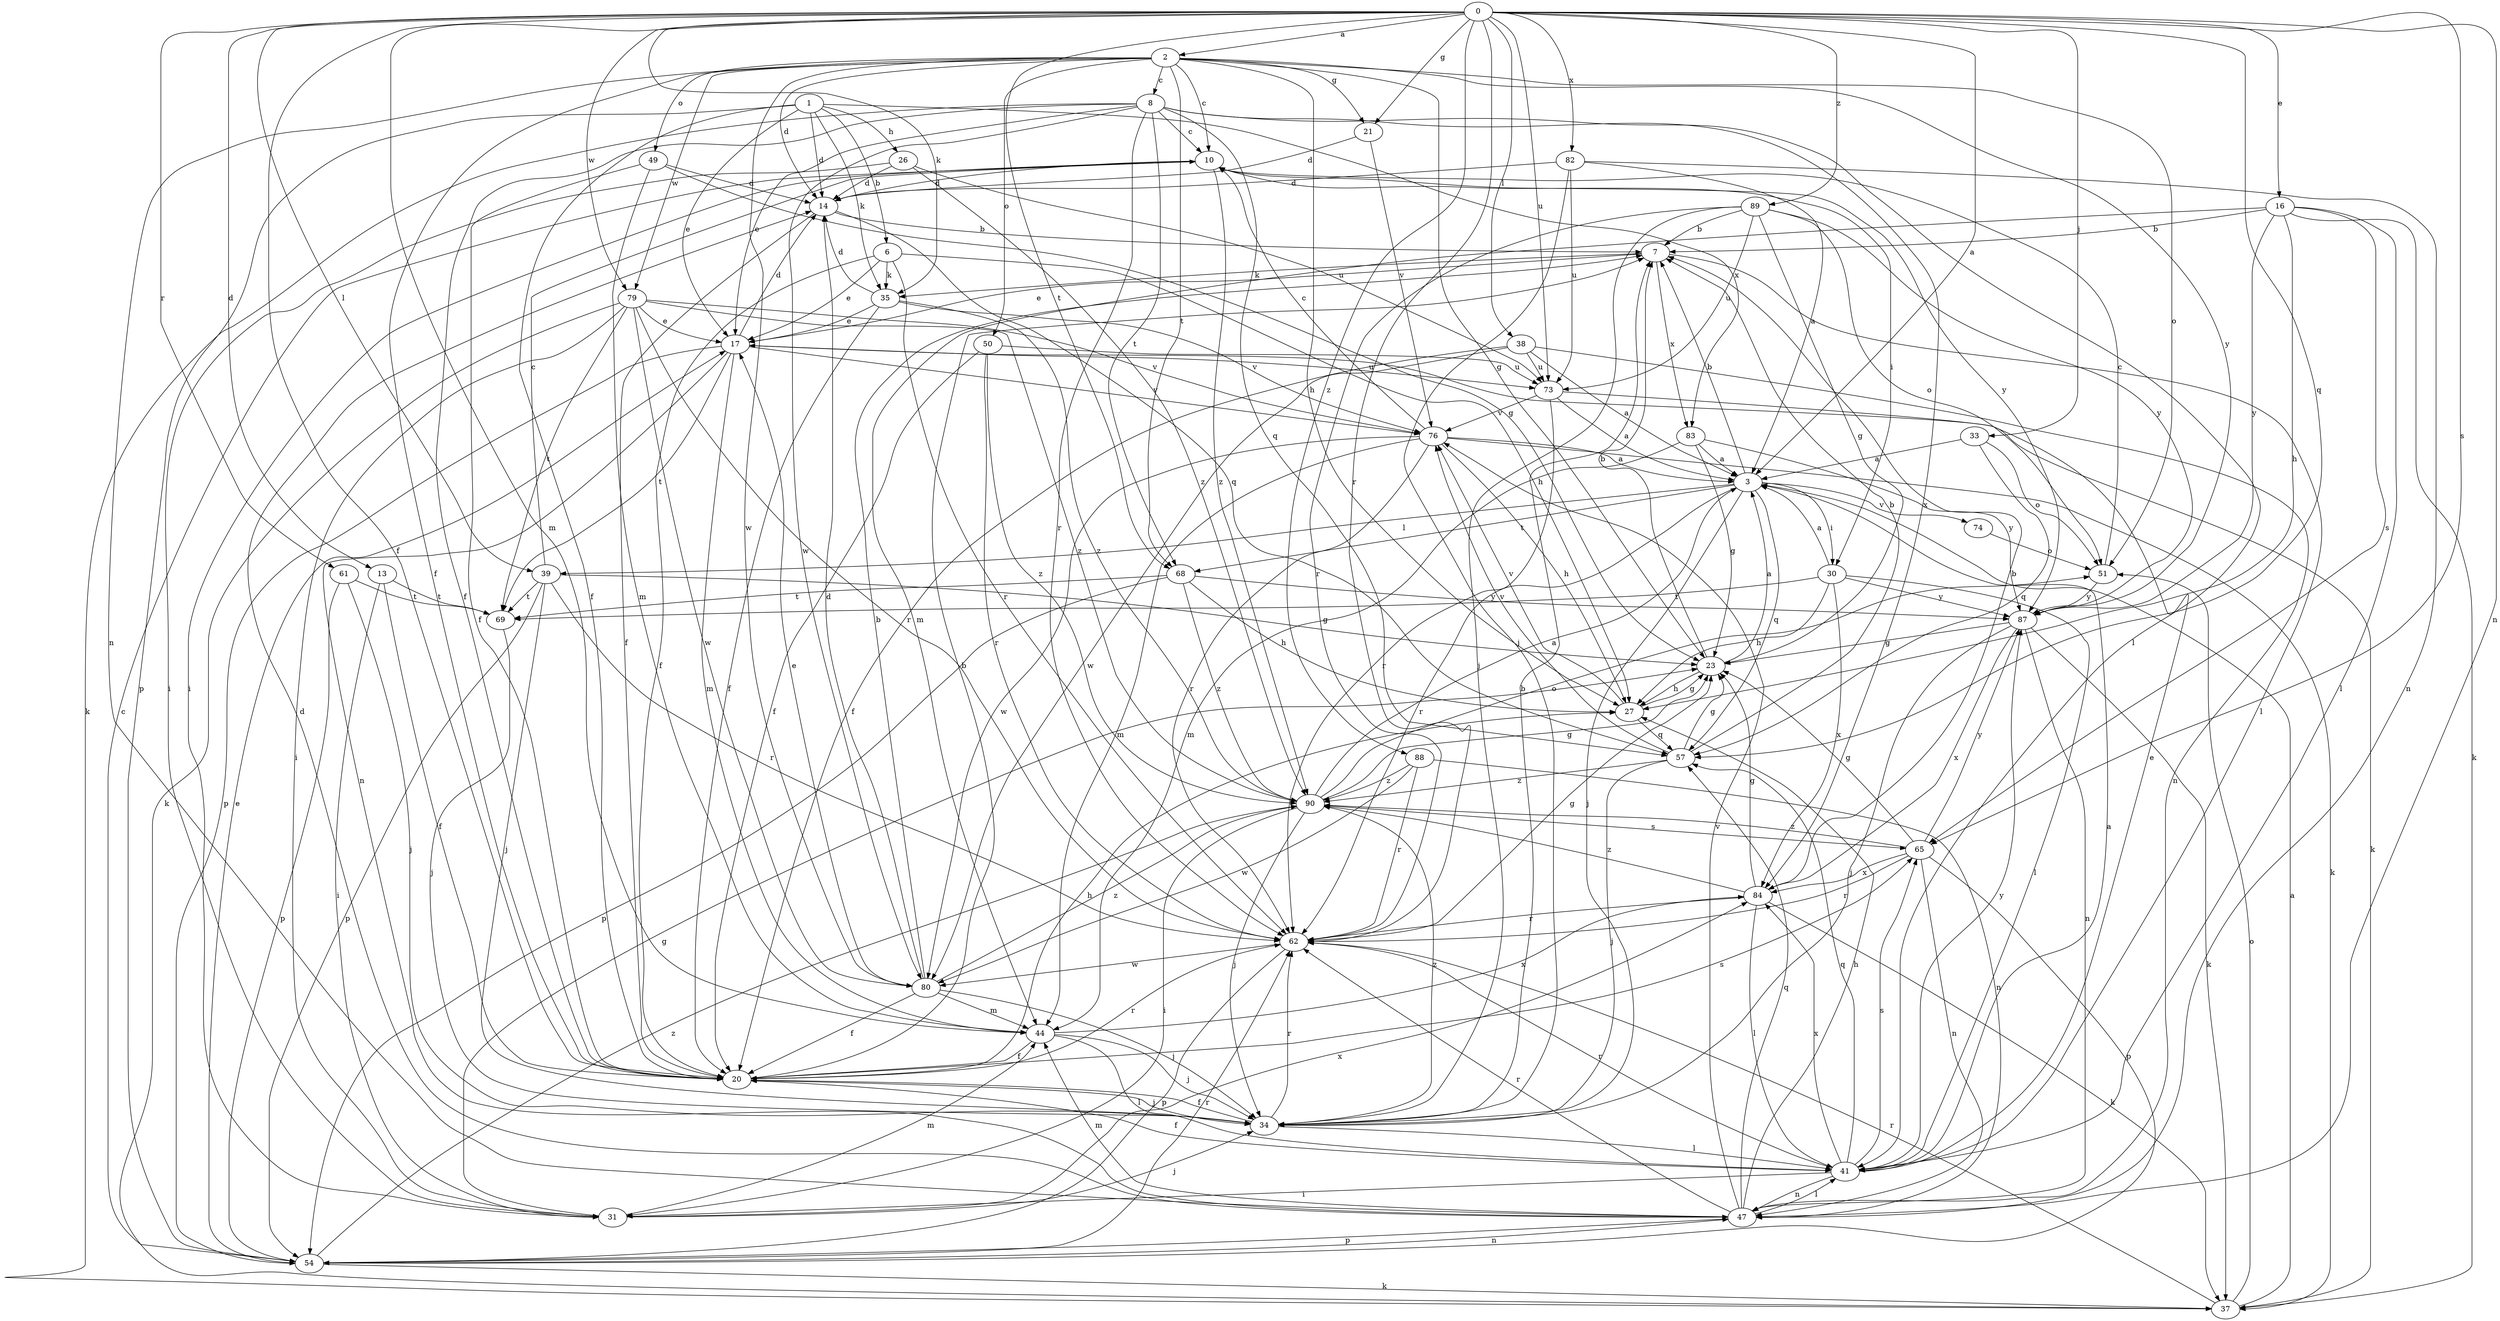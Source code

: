 strict digraph  {
0;
1;
2;
3;
6;
7;
8;
10;
13;
14;
16;
17;
20;
21;
23;
26;
27;
30;
31;
33;
34;
35;
37;
38;
39;
41;
44;
47;
49;
50;
51;
54;
57;
61;
62;
65;
68;
69;
73;
74;
76;
79;
80;
82;
83;
84;
87;
88;
89;
90;
0 -> 2  [label=a];
0 -> 3  [label=a];
0 -> 13  [label=d];
0 -> 16  [label=e];
0 -> 20  [label=f];
0 -> 21  [label=g];
0 -> 33  [label=j];
0 -> 35  [label=k];
0 -> 38  [label=l];
0 -> 39  [label=l];
0 -> 44  [label=m];
0 -> 47  [label=n];
0 -> 57  [label=q];
0 -> 61  [label=r];
0 -> 62  [label=r];
0 -> 65  [label=s];
0 -> 68  [label=t];
0 -> 73  [label=u];
0 -> 79  [label=w];
0 -> 82  [label=x];
0 -> 88  [label=z];
0 -> 89  [label=z];
1 -> 6  [label=b];
1 -> 14  [label=d];
1 -> 17  [label=e];
1 -> 20  [label=f];
1 -> 26  [label=h];
1 -> 35  [label=k];
1 -> 54  [label=p];
1 -> 83  [label=x];
2 -> 8  [label=c];
2 -> 10  [label=c];
2 -> 14  [label=d];
2 -> 20  [label=f];
2 -> 21  [label=g];
2 -> 23  [label=g];
2 -> 27  [label=h];
2 -> 47  [label=n];
2 -> 49  [label=o];
2 -> 50  [label=o];
2 -> 51  [label=o];
2 -> 68  [label=t];
2 -> 79  [label=w];
2 -> 80  [label=w];
2 -> 87  [label=y];
3 -> 7  [label=b];
3 -> 30  [label=i];
3 -> 34  [label=j];
3 -> 39  [label=l];
3 -> 57  [label=q];
3 -> 62  [label=r];
3 -> 68  [label=t];
3 -> 74  [label=v];
6 -> 17  [label=e];
6 -> 20  [label=f];
6 -> 27  [label=h];
6 -> 35  [label=k];
6 -> 62  [label=r];
7 -> 17  [label=e];
7 -> 35  [label=k];
7 -> 41  [label=l];
7 -> 83  [label=x];
8 -> 10  [label=c];
8 -> 17  [label=e];
8 -> 20  [label=f];
8 -> 37  [label=k];
8 -> 41  [label=l];
8 -> 57  [label=q];
8 -> 62  [label=r];
8 -> 68  [label=t];
8 -> 80  [label=w];
8 -> 84  [label=x];
10 -> 14  [label=d];
10 -> 30  [label=i];
10 -> 31  [label=i];
10 -> 87  [label=y];
10 -> 90  [label=z];
13 -> 20  [label=f];
13 -> 31  [label=i];
13 -> 69  [label=t];
14 -> 7  [label=b];
14 -> 20  [label=f];
14 -> 57  [label=q];
16 -> 7  [label=b];
16 -> 27  [label=h];
16 -> 37  [label=k];
16 -> 41  [label=l];
16 -> 44  [label=m];
16 -> 65  [label=s];
16 -> 87  [label=y];
17 -> 14  [label=d];
17 -> 44  [label=m];
17 -> 47  [label=n];
17 -> 54  [label=p];
17 -> 69  [label=t];
17 -> 73  [label=u];
17 -> 76  [label=v];
20 -> 7  [label=b];
20 -> 27  [label=h];
20 -> 34  [label=j];
20 -> 62  [label=r];
20 -> 65  [label=s];
21 -> 14  [label=d];
21 -> 76  [label=v];
23 -> 3  [label=a];
23 -> 7  [label=b];
23 -> 27  [label=h];
26 -> 14  [label=d];
26 -> 31  [label=i];
26 -> 73  [label=u];
26 -> 90  [label=z];
27 -> 23  [label=g];
27 -> 57  [label=q];
27 -> 76  [label=v];
30 -> 3  [label=a];
30 -> 27  [label=h];
30 -> 41  [label=l];
30 -> 69  [label=t];
30 -> 84  [label=x];
30 -> 87  [label=y];
31 -> 23  [label=g];
31 -> 34  [label=j];
31 -> 44  [label=m];
31 -> 84  [label=x];
33 -> 3  [label=a];
33 -> 51  [label=o];
33 -> 57  [label=q];
34 -> 7  [label=b];
34 -> 20  [label=f];
34 -> 41  [label=l];
34 -> 62  [label=r];
34 -> 90  [label=z];
35 -> 14  [label=d];
35 -> 17  [label=e];
35 -> 20  [label=f];
35 -> 76  [label=v];
35 -> 90  [label=z];
37 -> 3  [label=a];
37 -> 51  [label=o];
37 -> 62  [label=r];
38 -> 3  [label=a];
38 -> 20  [label=f];
38 -> 47  [label=n];
38 -> 73  [label=u];
38 -> 80  [label=w];
39 -> 10  [label=c];
39 -> 23  [label=g];
39 -> 34  [label=j];
39 -> 54  [label=p];
39 -> 62  [label=r];
39 -> 69  [label=t];
41 -> 3  [label=a];
41 -> 17  [label=e];
41 -> 20  [label=f];
41 -> 31  [label=i];
41 -> 47  [label=n];
41 -> 57  [label=q];
41 -> 62  [label=r];
41 -> 65  [label=s];
41 -> 84  [label=x];
41 -> 87  [label=y];
44 -> 20  [label=f];
44 -> 34  [label=j];
44 -> 41  [label=l];
44 -> 84  [label=x];
47 -> 14  [label=d];
47 -> 27  [label=h];
47 -> 41  [label=l];
47 -> 44  [label=m];
47 -> 54  [label=p];
47 -> 57  [label=q];
47 -> 62  [label=r];
47 -> 76  [label=v];
49 -> 14  [label=d];
49 -> 20  [label=f];
49 -> 23  [label=g];
49 -> 44  [label=m];
50 -> 20  [label=f];
50 -> 62  [label=r];
50 -> 73  [label=u];
50 -> 90  [label=z];
51 -> 10  [label=c];
51 -> 87  [label=y];
54 -> 10  [label=c];
54 -> 17  [label=e];
54 -> 37  [label=k];
54 -> 47  [label=n];
54 -> 62  [label=r];
54 -> 90  [label=z];
57 -> 7  [label=b];
57 -> 23  [label=g];
57 -> 34  [label=j];
57 -> 76  [label=v];
57 -> 90  [label=z];
61 -> 34  [label=j];
61 -> 54  [label=p];
61 -> 69  [label=t];
62 -> 23  [label=g];
62 -> 54  [label=p];
62 -> 80  [label=w];
65 -> 23  [label=g];
65 -> 47  [label=n];
65 -> 54  [label=p];
65 -> 62  [label=r];
65 -> 84  [label=x];
65 -> 87  [label=y];
65 -> 90  [label=z];
68 -> 27  [label=h];
68 -> 54  [label=p];
68 -> 69  [label=t];
68 -> 87  [label=y];
68 -> 90  [label=z];
69 -> 34  [label=j];
73 -> 3  [label=a];
73 -> 37  [label=k];
73 -> 62  [label=r];
73 -> 76  [label=v];
74 -> 51  [label=o];
76 -> 3  [label=a];
76 -> 10  [label=c];
76 -> 27  [label=h];
76 -> 37  [label=k];
76 -> 44  [label=m];
76 -> 62  [label=r];
76 -> 80  [label=w];
79 -> 17  [label=e];
79 -> 31  [label=i];
79 -> 37  [label=k];
79 -> 62  [label=r];
79 -> 69  [label=t];
79 -> 76  [label=v];
79 -> 80  [label=w];
79 -> 90  [label=z];
80 -> 7  [label=b];
80 -> 14  [label=d];
80 -> 17  [label=e];
80 -> 20  [label=f];
80 -> 34  [label=j];
80 -> 44  [label=m];
80 -> 90  [label=z];
82 -> 3  [label=a];
82 -> 14  [label=d];
82 -> 34  [label=j];
82 -> 47  [label=n];
82 -> 73  [label=u];
83 -> 3  [label=a];
83 -> 23  [label=g];
83 -> 44  [label=m];
83 -> 87  [label=y];
84 -> 7  [label=b];
84 -> 23  [label=g];
84 -> 37  [label=k];
84 -> 41  [label=l];
84 -> 62  [label=r];
84 -> 90  [label=z];
87 -> 23  [label=g];
87 -> 34  [label=j];
87 -> 37  [label=k];
87 -> 47  [label=n];
87 -> 84  [label=x];
88 -> 47  [label=n];
88 -> 62  [label=r];
88 -> 80  [label=w];
88 -> 90  [label=z];
89 -> 7  [label=b];
89 -> 23  [label=g];
89 -> 34  [label=j];
89 -> 51  [label=o];
89 -> 62  [label=r];
89 -> 73  [label=u];
89 -> 87  [label=y];
90 -> 3  [label=a];
90 -> 23  [label=g];
90 -> 31  [label=i];
90 -> 34  [label=j];
90 -> 51  [label=o];
90 -> 65  [label=s];
}
